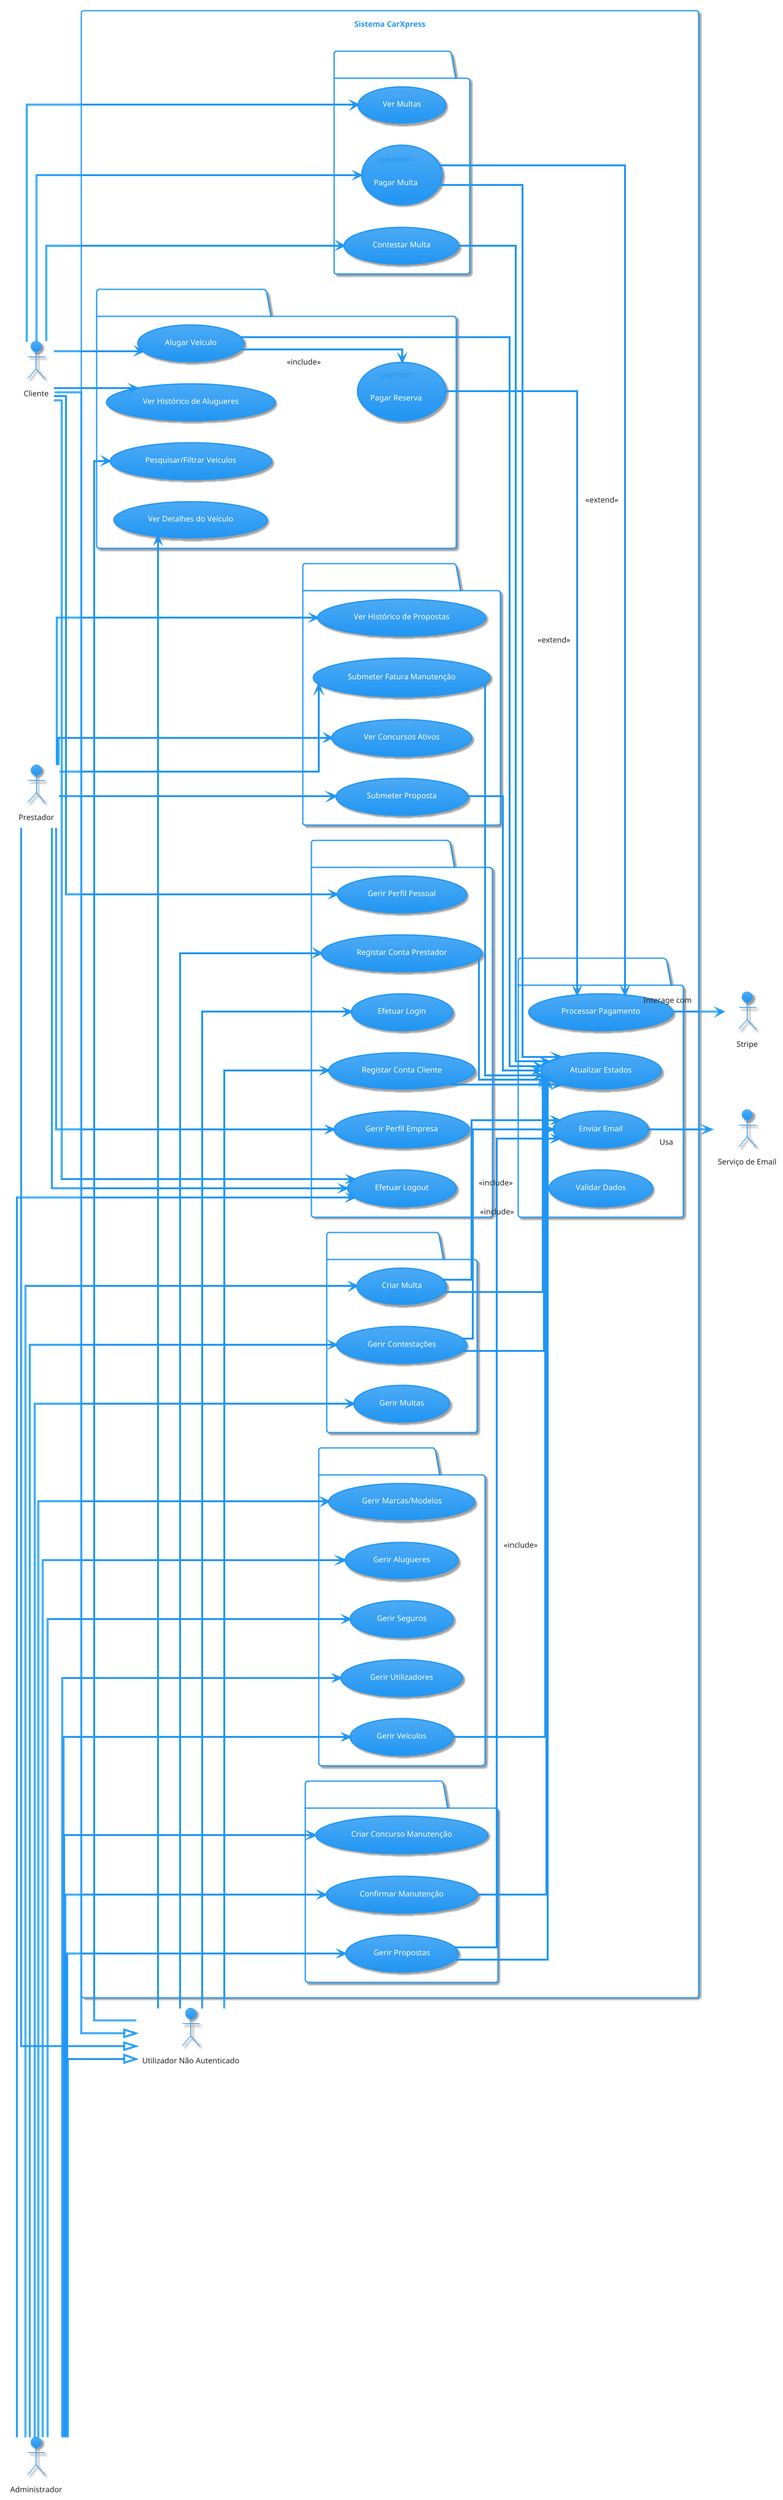 @startuml Casos de Uso CarXpress

!theme materia
left to right direction
skinparam linetype ortho

' --- Atores ---
actor "Utilizador Não Autenticado" as Guest
actor "Cliente" as Cli
actor "Prestador" as Pre
actor "Administrador" as Adm
actor "Stripe" as Stripe <<external>>
actor "Serviço de Email" as Email <<external>>

rectangle "Sistema CarXpress" {

    package "Autenticação e Gestão de Conta" {
        usecase UC01 as "Registar Conta Cliente"
        usecase UC02 as "Registar Conta Prestador"
        usecase UC03 as "Efetuar Login"
        usecase UC04 as "Efetuar Logout"
        usecase UC05 as "Gerir Perfil Pessoal"
        usecase UC25 as "Gerir Perfil Empresa"
    }

    package "Gestão de Veículos e Alugueres (Cliente)" {
        usecase UC06 as "Pesquisar/Filtrar Veículos"
        usecase UC07 as "Ver Detalhes do Veículo"
        usecase UC08 as "Alugar Veículo"
        usecase UC09 as "Ver Histórico de Alugueres"
        usecase UC10 as "Pagar Reserva" <<payment>>
    }

    package "Gestão de Multas (Cliente)" {
        usecase UC12 as "Ver Multas"
        usecase UC13 as "Contestar Multa"
        usecase UC14 as "Pagar Multa" <<payment>>
    }

    package "Gestão de Manutenções (Prestador)" {
        usecase UC15 as "Ver Concursos Ativos"
        usecase UC16 as "Submeter Proposta"
        usecase UC17 as "Ver Histórico de Propostas"
        usecase UC18 as "Submeter Fatura Manutenção"
    }

    package "Administração do Sistema" {
        usecase UC19 as "Gerir Utilizadores"
        usecase UC20 as "Gerir Veículos"
        usecase UC21 as "Gerir Marcas/Modelos"
        usecase UC22 as "Gerir Alugueres"
        usecase UC23 as "Gerir Seguros"
    }

    package "Administração de Manutenções" {
        usecase UC26 as "Criar Concurso Manutenção"
        usecase UC27 as "Gerir Propostas"
        usecase UC28 as "Confirmar Manutenção"
    }

    package "Administração de Multas" {
        usecase UC29 as "Criar Multa"
        usecase UC30 as "Gerir Contestações"
        usecase UC31 as "Gerir Multas"
    }

    package "Funcionalidades Sistema/Externas" {
        usecase UC90 as "Processar Pagamento"
        usecase UC91 as "Enviar Email"
        usecase UC92 as "Atualizar Estados"
        usecase UC93 as "Validar Dados"
    }
}

' --- Heranças ---
Cli --|> Guest
Pre --|> Guest
Adm --|> Guest

' --- Ligações principais por grupo ---

' Utilizador Não Autenticado
Guest --> UC01
Guest --> UC02
Guest --> UC03
Guest --> UC06
Guest --> UC07

' Cliente
Cli --> UC04
Cli --> UC05
Cli --> UC08
Cli --> UC09
Cli --> UC12
Cli --> UC13
Cli --> UC14

' Prestador
Pre --> UC04
Pre --> UC25
Pre --> UC15
Pre --> UC16
Pre --> UC17
Pre --> UC18

' Administrador
Adm --> UC04
Adm --> UC19
Adm --> UC20
Adm --> UC21
Adm --> UC22
Adm --> UC23
Adm --> UC26
Adm --> UC27
Adm --> UC28
Adm --> UC29
Adm --> UC30
Adm --> UC31

' --- Inclusões e Extensões ---
UC08 --> UC10 : <<include>>
UC10 --> UC90 : <<extend>>
UC14 --> UC90 : <<extend>>

UC27 --> UC91 : <<include>>
UC29 --> UC91 : <<include>>
UC30 --> UC91 : <<include>>

' --- Ligações a funcionalidades internas ---
UC01 --> UC92
UC02 --> UC92
UC08 --> UC92
UC13 --> UC92
UC14 --> UC92
UC16 --> UC92
UC18 --> UC92
UC20 --> UC92
UC27 --> UC92
UC28 --> UC92
UC29 --> UC92
UC30 --> UC92

' --- Integrações externas ---
UC90 --> Stripe : Interage com
UC91 --> Email : Usa

@enduml
